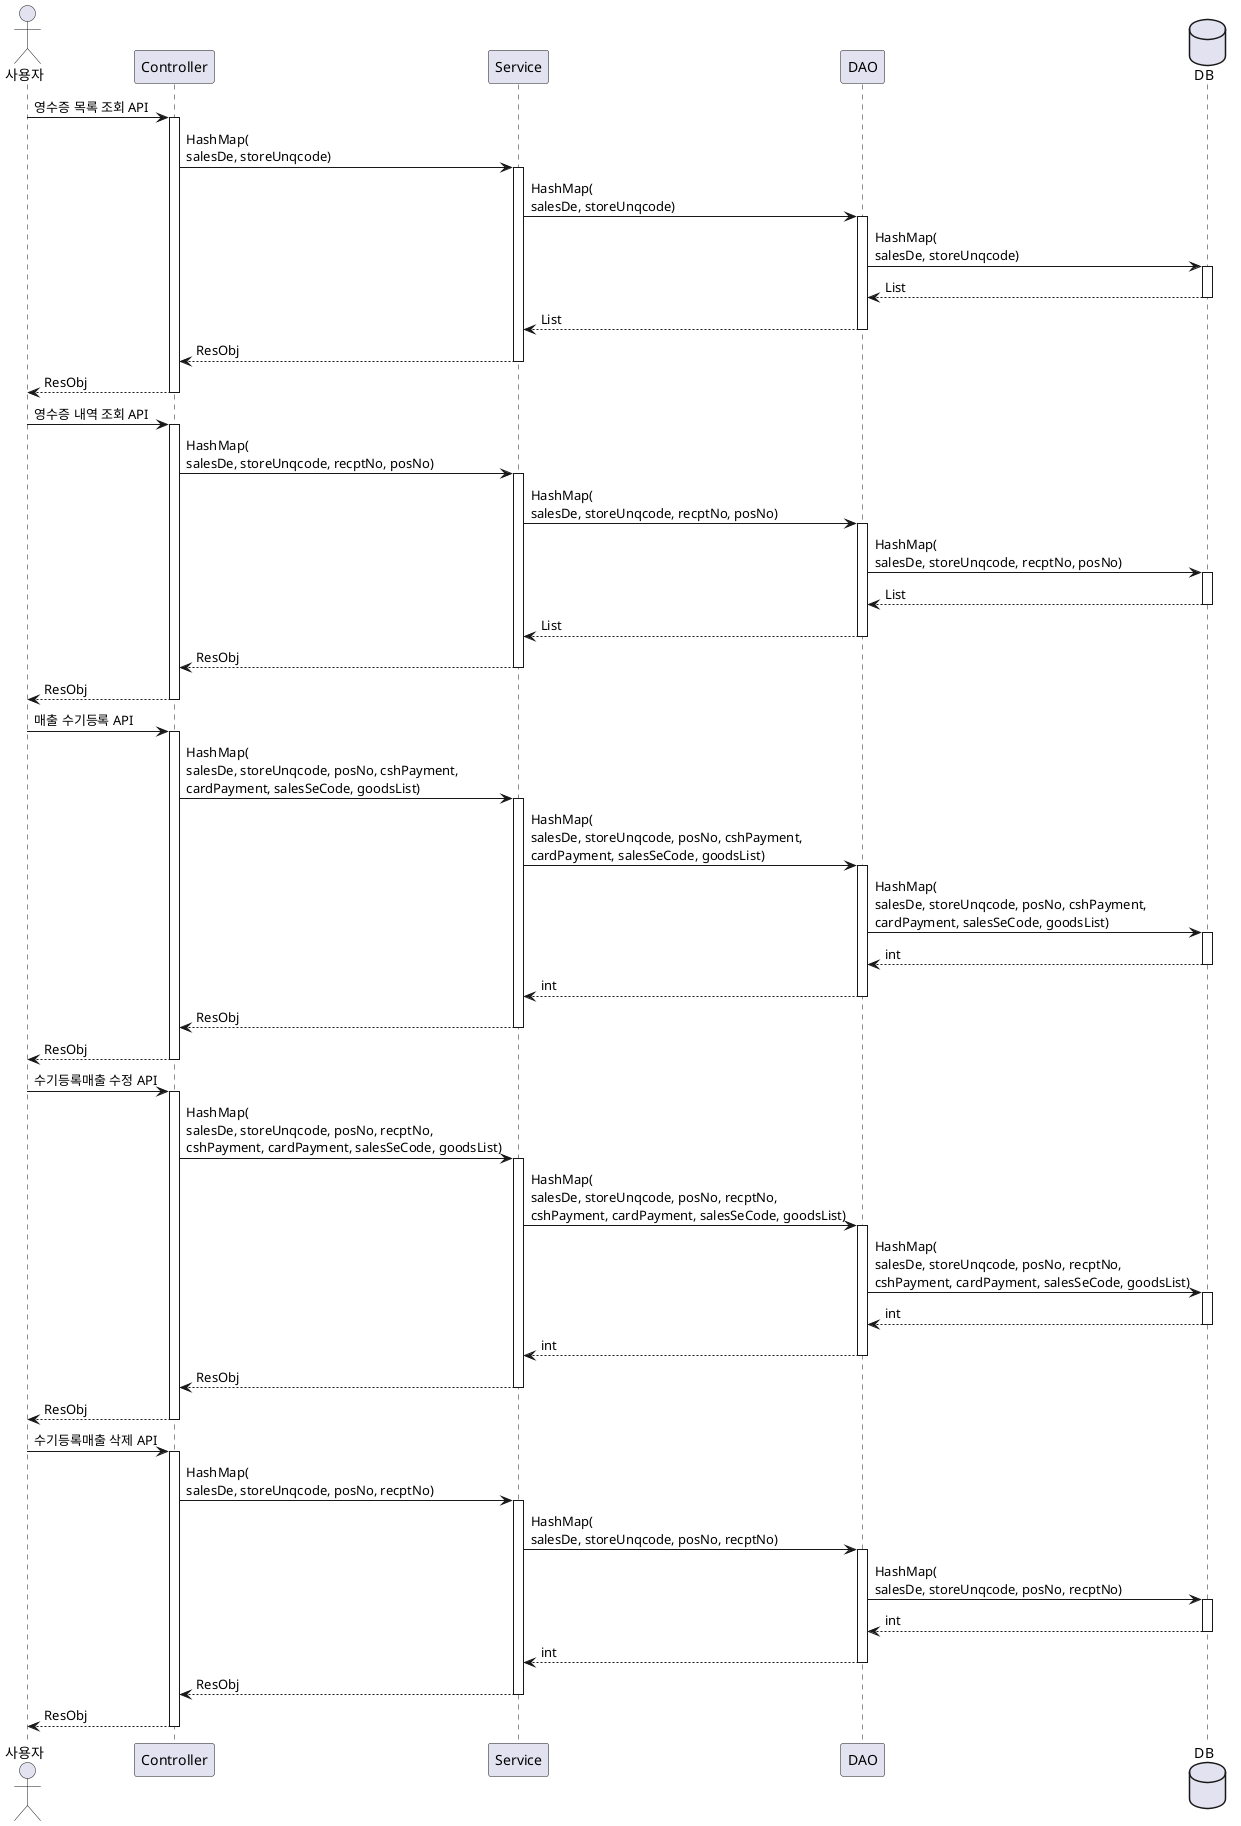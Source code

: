@startuml Safe Open Sequence

actor "사용자" as user
participant "Controller" as controller
participant "Service" as service
participant "DAO" as dao
database "DB" as db

' 영수증 목록 조회 API
user -> controller : 영수증 목록 조회 API
activate controller
controller -> service : HashMap(\nsalesDe, storeUnqcode)
activate service
service -> dao: HashMap(\nsalesDe, storeUnqcode)
activate dao
dao -> db: HashMap(\nsalesDe, storeUnqcode)
activate db
dao <-- db: List
deactivate db
service <-- dao: List
deactivate dao
controller <-- service: ResObj
deactivate service
user <-- controller: ResObj
deactivate controller

' 영수증 내역 조회 API
user -> controller : 영수증 내역 조회 API
activate controller
controller -> service : HashMap(\nsalesDe, storeUnqcode, recptNo, posNo)
activate service
service -> dao: HashMap(\nsalesDe, storeUnqcode, recptNo, posNo)
activate dao
dao -> db: HashMap(\nsalesDe, storeUnqcode, recptNo, posNo)
activate db
dao <-- db: List
deactivate db
service <-- dao: List
deactivate dao
controller <-- service: ResObj
deactivate service
user <-- controller: ResObj
deactivate controller

' 매출 수기등록 API
user -> controller : 매출 수기등록 API
activate controller
controller -> service : HashMap(\nsalesDe, storeUnqcode, posNo, cshPayment, \ncardPayment, salesSeCode, goodsList)
activate service
service -> dao: HashMap(\nsalesDe, storeUnqcode, posNo, cshPayment, \ncardPayment, salesSeCode, goodsList)
activate dao
dao -> db: HashMap(\nsalesDe, storeUnqcode, posNo, cshPayment, \ncardPayment, salesSeCode, goodsList)
activate db
dao <-- db: int
deactivate db
service <-- dao: int
deactivate dao
controller <-- service: ResObj
deactivate service
user <-- controller: ResObj
deactivate controller

' 수기등록매출 수정 API
user -> controller : 수기등록매출 수정 API
activate controller
controller -> service : HashMap(\nsalesDe, storeUnqcode, posNo, recptNo, \ncshPayment, cardPayment, salesSeCode, goodsList)
activate service
service -> dao: HashMap(\nsalesDe, storeUnqcode, posNo, recptNo, \ncshPayment, cardPayment, salesSeCode, goodsList)
activate dao
dao -> db: HashMap(\nsalesDe, storeUnqcode, posNo, recptNo, \ncshPayment, cardPayment, salesSeCode, goodsList)
activate db
dao <-- db: int
deactivate db
service <-- dao: int
deactivate dao
controller <-- service: ResObj
deactivate service
user <-- controller: ResObj
deactivate controller

' 수기등록매출 삭제 API
user -> controller : 수기등록매출 삭제 API
activate controller
controller -> service : HashMap(\nsalesDe, storeUnqcode, posNo, recptNo)
activate service
service -> dao: HashMap(\nsalesDe, storeUnqcode, posNo, recptNo)
activate dao
dao -> db: HashMap(\nsalesDe, storeUnqcode, posNo, recptNo)
activate db
dao <-- db: int
deactivate db
service <-- dao: int
deactivate dao
controller <-- service: ResObj
deactivate service
user <-- controller: ResObj
deactivate controller

@enduml